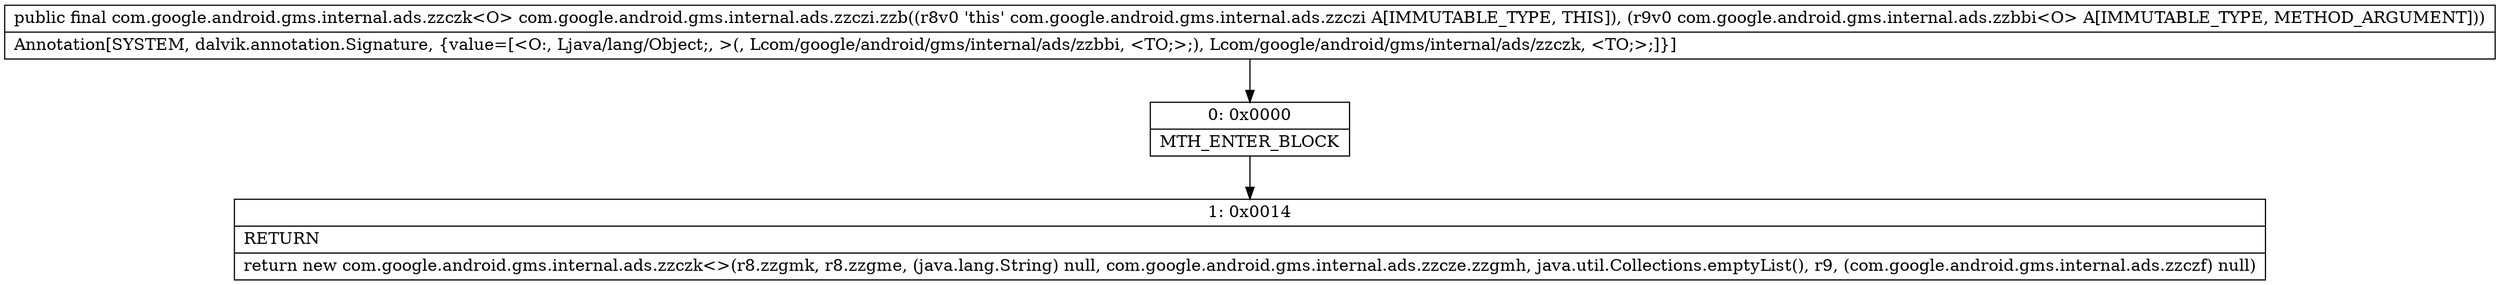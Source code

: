 digraph "CFG forcom.google.android.gms.internal.ads.zzczi.zzb(Lcom\/google\/android\/gms\/internal\/ads\/zzbbi;)Lcom\/google\/android\/gms\/internal\/ads\/zzczk;" {
Node_0 [shape=record,label="{0\:\ 0x0000|MTH_ENTER_BLOCK\l}"];
Node_1 [shape=record,label="{1\:\ 0x0014|RETURN\l|return new com.google.android.gms.internal.ads.zzczk\<\>(r8.zzgmk, r8.zzgme, (java.lang.String) null, com.google.android.gms.internal.ads.zzcze.zzgmh, java.util.Collections.emptyList(), r9, (com.google.android.gms.internal.ads.zzczf) null)\l}"];
MethodNode[shape=record,label="{public final com.google.android.gms.internal.ads.zzczk\<O\> com.google.android.gms.internal.ads.zzczi.zzb((r8v0 'this' com.google.android.gms.internal.ads.zzczi A[IMMUTABLE_TYPE, THIS]), (r9v0 com.google.android.gms.internal.ads.zzbbi\<O\> A[IMMUTABLE_TYPE, METHOD_ARGUMENT]))  | Annotation[SYSTEM, dalvik.annotation.Signature, \{value=[\<O:, Ljava\/lang\/Object;, \>(, Lcom\/google\/android\/gms\/internal\/ads\/zzbbi, \<TO;\>;), Lcom\/google\/android\/gms\/internal\/ads\/zzczk, \<TO;\>;]\}]\l}"];
MethodNode -> Node_0;
Node_0 -> Node_1;
}

